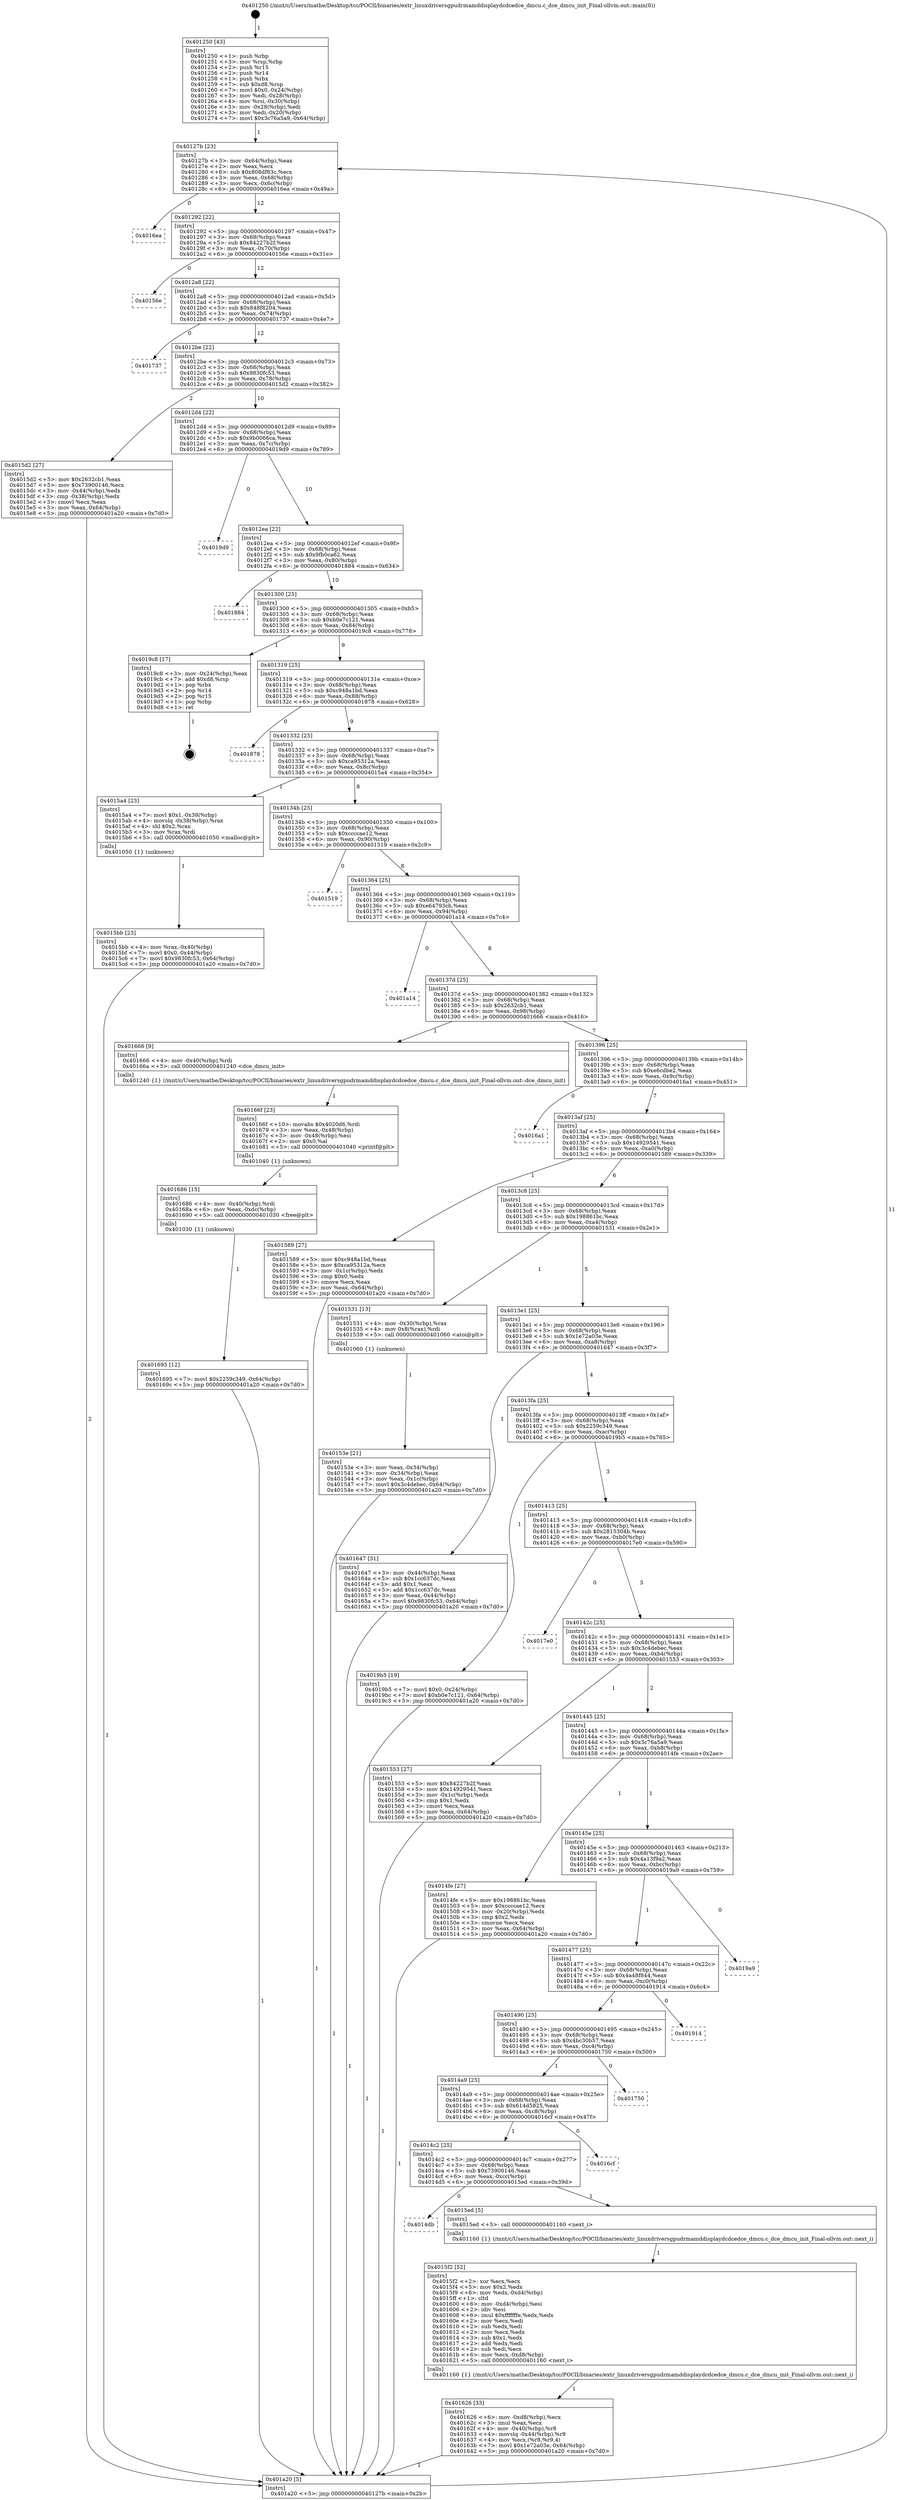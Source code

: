 digraph "0x401250" {
  label = "0x401250 (/mnt/c/Users/mathe/Desktop/tcc/POCII/binaries/extr_linuxdriversgpudrmamddisplaydcdcedce_dmcu.c_dce_dmcu_init_Final-ollvm.out::main(0))"
  labelloc = "t"
  node[shape=record]

  Entry [label="",width=0.3,height=0.3,shape=circle,fillcolor=black,style=filled]
  "0x40127b" [label="{
     0x40127b [23]\l
     | [instrs]\l
     &nbsp;&nbsp;0x40127b \<+3\>: mov -0x64(%rbp),%eax\l
     &nbsp;&nbsp;0x40127e \<+2\>: mov %eax,%ecx\l
     &nbsp;&nbsp;0x401280 \<+6\>: sub $0x808df83c,%ecx\l
     &nbsp;&nbsp;0x401286 \<+3\>: mov %eax,-0x68(%rbp)\l
     &nbsp;&nbsp;0x401289 \<+3\>: mov %ecx,-0x6c(%rbp)\l
     &nbsp;&nbsp;0x40128c \<+6\>: je 00000000004016ea \<main+0x49a\>\l
  }"]
  "0x4016ea" [label="{
     0x4016ea\l
  }", style=dashed]
  "0x401292" [label="{
     0x401292 [22]\l
     | [instrs]\l
     &nbsp;&nbsp;0x401292 \<+5\>: jmp 0000000000401297 \<main+0x47\>\l
     &nbsp;&nbsp;0x401297 \<+3\>: mov -0x68(%rbp),%eax\l
     &nbsp;&nbsp;0x40129a \<+5\>: sub $0x84227b2f,%eax\l
     &nbsp;&nbsp;0x40129f \<+3\>: mov %eax,-0x70(%rbp)\l
     &nbsp;&nbsp;0x4012a2 \<+6\>: je 000000000040156e \<main+0x31e\>\l
  }"]
  Exit [label="",width=0.3,height=0.3,shape=circle,fillcolor=black,style=filled,peripheries=2]
  "0x40156e" [label="{
     0x40156e\l
  }", style=dashed]
  "0x4012a8" [label="{
     0x4012a8 [22]\l
     | [instrs]\l
     &nbsp;&nbsp;0x4012a8 \<+5\>: jmp 00000000004012ad \<main+0x5d\>\l
     &nbsp;&nbsp;0x4012ad \<+3\>: mov -0x68(%rbp),%eax\l
     &nbsp;&nbsp;0x4012b0 \<+5\>: sub $0x848f8204,%eax\l
     &nbsp;&nbsp;0x4012b5 \<+3\>: mov %eax,-0x74(%rbp)\l
     &nbsp;&nbsp;0x4012b8 \<+6\>: je 0000000000401737 \<main+0x4e7\>\l
  }"]
  "0x401695" [label="{
     0x401695 [12]\l
     | [instrs]\l
     &nbsp;&nbsp;0x401695 \<+7\>: movl $0x2259c349,-0x64(%rbp)\l
     &nbsp;&nbsp;0x40169c \<+5\>: jmp 0000000000401a20 \<main+0x7d0\>\l
  }"]
  "0x401737" [label="{
     0x401737\l
  }", style=dashed]
  "0x4012be" [label="{
     0x4012be [22]\l
     | [instrs]\l
     &nbsp;&nbsp;0x4012be \<+5\>: jmp 00000000004012c3 \<main+0x73\>\l
     &nbsp;&nbsp;0x4012c3 \<+3\>: mov -0x68(%rbp),%eax\l
     &nbsp;&nbsp;0x4012c6 \<+5\>: sub $0x9830fc53,%eax\l
     &nbsp;&nbsp;0x4012cb \<+3\>: mov %eax,-0x78(%rbp)\l
     &nbsp;&nbsp;0x4012ce \<+6\>: je 00000000004015d2 \<main+0x382\>\l
  }"]
  "0x401686" [label="{
     0x401686 [15]\l
     | [instrs]\l
     &nbsp;&nbsp;0x401686 \<+4\>: mov -0x40(%rbp),%rdi\l
     &nbsp;&nbsp;0x40168a \<+6\>: mov %eax,-0xdc(%rbp)\l
     &nbsp;&nbsp;0x401690 \<+5\>: call 0000000000401030 \<free@plt\>\l
     | [calls]\l
     &nbsp;&nbsp;0x401030 \{1\} (unknown)\l
  }"]
  "0x4015d2" [label="{
     0x4015d2 [27]\l
     | [instrs]\l
     &nbsp;&nbsp;0x4015d2 \<+5\>: mov $0x2632cb1,%eax\l
     &nbsp;&nbsp;0x4015d7 \<+5\>: mov $0x73900146,%ecx\l
     &nbsp;&nbsp;0x4015dc \<+3\>: mov -0x44(%rbp),%edx\l
     &nbsp;&nbsp;0x4015df \<+3\>: cmp -0x38(%rbp),%edx\l
     &nbsp;&nbsp;0x4015e2 \<+3\>: cmovl %ecx,%eax\l
     &nbsp;&nbsp;0x4015e5 \<+3\>: mov %eax,-0x64(%rbp)\l
     &nbsp;&nbsp;0x4015e8 \<+5\>: jmp 0000000000401a20 \<main+0x7d0\>\l
  }"]
  "0x4012d4" [label="{
     0x4012d4 [22]\l
     | [instrs]\l
     &nbsp;&nbsp;0x4012d4 \<+5\>: jmp 00000000004012d9 \<main+0x89\>\l
     &nbsp;&nbsp;0x4012d9 \<+3\>: mov -0x68(%rbp),%eax\l
     &nbsp;&nbsp;0x4012dc \<+5\>: sub $0x9b0066ca,%eax\l
     &nbsp;&nbsp;0x4012e1 \<+3\>: mov %eax,-0x7c(%rbp)\l
     &nbsp;&nbsp;0x4012e4 \<+6\>: je 00000000004019d9 \<main+0x789\>\l
  }"]
  "0x40166f" [label="{
     0x40166f [23]\l
     | [instrs]\l
     &nbsp;&nbsp;0x40166f \<+10\>: movabs $0x4020d6,%rdi\l
     &nbsp;&nbsp;0x401679 \<+3\>: mov %eax,-0x48(%rbp)\l
     &nbsp;&nbsp;0x40167c \<+3\>: mov -0x48(%rbp),%esi\l
     &nbsp;&nbsp;0x40167f \<+2\>: mov $0x0,%al\l
     &nbsp;&nbsp;0x401681 \<+5\>: call 0000000000401040 \<printf@plt\>\l
     | [calls]\l
     &nbsp;&nbsp;0x401040 \{1\} (unknown)\l
  }"]
  "0x4019d9" [label="{
     0x4019d9\l
  }", style=dashed]
  "0x4012ea" [label="{
     0x4012ea [22]\l
     | [instrs]\l
     &nbsp;&nbsp;0x4012ea \<+5\>: jmp 00000000004012ef \<main+0x9f\>\l
     &nbsp;&nbsp;0x4012ef \<+3\>: mov -0x68(%rbp),%eax\l
     &nbsp;&nbsp;0x4012f2 \<+5\>: sub $0x9fb0ca62,%eax\l
     &nbsp;&nbsp;0x4012f7 \<+3\>: mov %eax,-0x80(%rbp)\l
     &nbsp;&nbsp;0x4012fa \<+6\>: je 0000000000401884 \<main+0x634\>\l
  }"]
  "0x401626" [label="{
     0x401626 [33]\l
     | [instrs]\l
     &nbsp;&nbsp;0x401626 \<+6\>: mov -0xd8(%rbp),%ecx\l
     &nbsp;&nbsp;0x40162c \<+3\>: imul %eax,%ecx\l
     &nbsp;&nbsp;0x40162f \<+4\>: mov -0x40(%rbp),%r8\l
     &nbsp;&nbsp;0x401633 \<+4\>: movslq -0x44(%rbp),%r9\l
     &nbsp;&nbsp;0x401637 \<+4\>: mov %ecx,(%r8,%r9,4)\l
     &nbsp;&nbsp;0x40163b \<+7\>: movl $0x1e72a03e,-0x64(%rbp)\l
     &nbsp;&nbsp;0x401642 \<+5\>: jmp 0000000000401a20 \<main+0x7d0\>\l
  }"]
  "0x401884" [label="{
     0x401884\l
  }", style=dashed]
  "0x401300" [label="{
     0x401300 [25]\l
     | [instrs]\l
     &nbsp;&nbsp;0x401300 \<+5\>: jmp 0000000000401305 \<main+0xb5\>\l
     &nbsp;&nbsp;0x401305 \<+3\>: mov -0x68(%rbp),%eax\l
     &nbsp;&nbsp;0x401308 \<+5\>: sub $0xb0e7c121,%eax\l
     &nbsp;&nbsp;0x40130d \<+6\>: mov %eax,-0x84(%rbp)\l
     &nbsp;&nbsp;0x401313 \<+6\>: je 00000000004019c8 \<main+0x778\>\l
  }"]
  "0x4015f2" [label="{
     0x4015f2 [52]\l
     | [instrs]\l
     &nbsp;&nbsp;0x4015f2 \<+2\>: xor %ecx,%ecx\l
     &nbsp;&nbsp;0x4015f4 \<+5\>: mov $0x2,%edx\l
     &nbsp;&nbsp;0x4015f9 \<+6\>: mov %edx,-0xd4(%rbp)\l
     &nbsp;&nbsp;0x4015ff \<+1\>: cltd\l
     &nbsp;&nbsp;0x401600 \<+6\>: mov -0xd4(%rbp),%esi\l
     &nbsp;&nbsp;0x401606 \<+2\>: idiv %esi\l
     &nbsp;&nbsp;0x401608 \<+6\>: imul $0xfffffffe,%edx,%edx\l
     &nbsp;&nbsp;0x40160e \<+2\>: mov %ecx,%edi\l
     &nbsp;&nbsp;0x401610 \<+2\>: sub %edx,%edi\l
     &nbsp;&nbsp;0x401612 \<+2\>: mov %ecx,%edx\l
     &nbsp;&nbsp;0x401614 \<+3\>: sub $0x1,%edx\l
     &nbsp;&nbsp;0x401617 \<+2\>: add %edx,%edi\l
     &nbsp;&nbsp;0x401619 \<+2\>: sub %edi,%ecx\l
     &nbsp;&nbsp;0x40161b \<+6\>: mov %ecx,-0xd8(%rbp)\l
     &nbsp;&nbsp;0x401621 \<+5\>: call 0000000000401160 \<next_i\>\l
     | [calls]\l
     &nbsp;&nbsp;0x401160 \{1\} (/mnt/c/Users/mathe/Desktop/tcc/POCII/binaries/extr_linuxdriversgpudrmamddisplaydcdcedce_dmcu.c_dce_dmcu_init_Final-ollvm.out::next_i)\l
  }"]
  "0x4019c8" [label="{
     0x4019c8 [17]\l
     | [instrs]\l
     &nbsp;&nbsp;0x4019c8 \<+3\>: mov -0x24(%rbp),%eax\l
     &nbsp;&nbsp;0x4019cb \<+7\>: add $0xd8,%rsp\l
     &nbsp;&nbsp;0x4019d2 \<+1\>: pop %rbx\l
     &nbsp;&nbsp;0x4019d3 \<+2\>: pop %r14\l
     &nbsp;&nbsp;0x4019d5 \<+2\>: pop %r15\l
     &nbsp;&nbsp;0x4019d7 \<+1\>: pop %rbp\l
     &nbsp;&nbsp;0x4019d8 \<+1\>: ret\l
  }"]
  "0x401319" [label="{
     0x401319 [25]\l
     | [instrs]\l
     &nbsp;&nbsp;0x401319 \<+5\>: jmp 000000000040131e \<main+0xce\>\l
     &nbsp;&nbsp;0x40131e \<+3\>: mov -0x68(%rbp),%eax\l
     &nbsp;&nbsp;0x401321 \<+5\>: sub $0xc948a1bd,%eax\l
     &nbsp;&nbsp;0x401326 \<+6\>: mov %eax,-0x88(%rbp)\l
     &nbsp;&nbsp;0x40132c \<+6\>: je 0000000000401878 \<main+0x628\>\l
  }"]
  "0x4014db" [label="{
     0x4014db\l
  }", style=dashed]
  "0x401878" [label="{
     0x401878\l
  }", style=dashed]
  "0x401332" [label="{
     0x401332 [25]\l
     | [instrs]\l
     &nbsp;&nbsp;0x401332 \<+5\>: jmp 0000000000401337 \<main+0xe7\>\l
     &nbsp;&nbsp;0x401337 \<+3\>: mov -0x68(%rbp),%eax\l
     &nbsp;&nbsp;0x40133a \<+5\>: sub $0xca95312a,%eax\l
     &nbsp;&nbsp;0x40133f \<+6\>: mov %eax,-0x8c(%rbp)\l
     &nbsp;&nbsp;0x401345 \<+6\>: je 00000000004015a4 \<main+0x354\>\l
  }"]
  "0x4015ed" [label="{
     0x4015ed [5]\l
     | [instrs]\l
     &nbsp;&nbsp;0x4015ed \<+5\>: call 0000000000401160 \<next_i\>\l
     | [calls]\l
     &nbsp;&nbsp;0x401160 \{1\} (/mnt/c/Users/mathe/Desktop/tcc/POCII/binaries/extr_linuxdriversgpudrmamddisplaydcdcedce_dmcu.c_dce_dmcu_init_Final-ollvm.out::next_i)\l
  }"]
  "0x4015a4" [label="{
     0x4015a4 [23]\l
     | [instrs]\l
     &nbsp;&nbsp;0x4015a4 \<+7\>: movl $0x1,-0x38(%rbp)\l
     &nbsp;&nbsp;0x4015ab \<+4\>: movslq -0x38(%rbp),%rax\l
     &nbsp;&nbsp;0x4015af \<+4\>: shl $0x2,%rax\l
     &nbsp;&nbsp;0x4015b3 \<+3\>: mov %rax,%rdi\l
     &nbsp;&nbsp;0x4015b6 \<+5\>: call 0000000000401050 \<malloc@plt\>\l
     | [calls]\l
     &nbsp;&nbsp;0x401050 \{1\} (unknown)\l
  }"]
  "0x40134b" [label="{
     0x40134b [25]\l
     | [instrs]\l
     &nbsp;&nbsp;0x40134b \<+5\>: jmp 0000000000401350 \<main+0x100\>\l
     &nbsp;&nbsp;0x401350 \<+3\>: mov -0x68(%rbp),%eax\l
     &nbsp;&nbsp;0x401353 \<+5\>: sub $0xccccae12,%eax\l
     &nbsp;&nbsp;0x401358 \<+6\>: mov %eax,-0x90(%rbp)\l
     &nbsp;&nbsp;0x40135e \<+6\>: je 0000000000401519 \<main+0x2c9\>\l
  }"]
  "0x4014c2" [label="{
     0x4014c2 [25]\l
     | [instrs]\l
     &nbsp;&nbsp;0x4014c2 \<+5\>: jmp 00000000004014c7 \<main+0x277\>\l
     &nbsp;&nbsp;0x4014c7 \<+3\>: mov -0x68(%rbp),%eax\l
     &nbsp;&nbsp;0x4014ca \<+5\>: sub $0x73900146,%eax\l
     &nbsp;&nbsp;0x4014cf \<+6\>: mov %eax,-0xcc(%rbp)\l
     &nbsp;&nbsp;0x4014d5 \<+6\>: je 00000000004015ed \<main+0x39d\>\l
  }"]
  "0x401519" [label="{
     0x401519\l
  }", style=dashed]
  "0x401364" [label="{
     0x401364 [25]\l
     | [instrs]\l
     &nbsp;&nbsp;0x401364 \<+5\>: jmp 0000000000401369 \<main+0x119\>\l
     &nbsp;&nbsp;0x401369 \<+3\>: mov -0x68(%rbp),%eax\l
     &nbsp;&nbsp;0x40136c \<+5\>: sub $0xe64793cb,%eax\l
     &nbsp;&nbsp;0x401371 \<+6\>: mov %eax,-0x94(%rbp)\l
     &nbsp;&nbsp;0x401377 \<+6\>: je 0000000000401a14 \<main+0x7c4\>\l
  }"]
  "0x4016cf" [label="{
     0x4016cf\l
  }", style=dashed]
  "0x401a14" [label="{
     0x401a14\l
  }", style=dashed]
  "0x40137d" [label="{
     0x40137d [25]\l
     | [instrs]\l
     &nbsp;&nbsp;0x40137d \<+5\>: jmp 0000000000401382 \<main+0x132\>\l
     &nbsp;&nbsp;0x401382 \<+3\>: mov -0x68(%rbp),%eax\l
     &nbsp;&nbsp;0x401385 \<+5\>: sub $0x2632cb1,%eax\l
     &nbsp;&nbsp;0x40138a \<+6\>: mov %eax,-0x98(%rbp)\l
     &nbsp;&nbsp;0x401390 \<+6\>: je 0000000000401666 \<main+0x416\>\l
  }"]
  "0x4014a9" [label="{
     0x4014a9 [25]\l
     | [instrs]\l
     &nbsp;&nbsp;0x4014a9 \<+5\>: jmp 00000000004014ae \<main+0x25e\>\l
     &nbsp;&nbsp;0x4014ae \<+3\>: mov -0x68(%rbp),%eax\l
     &nbsp;&nbsp;0x4014b1 \<+5\>: sub $0x614d5825,%eax\l
     &nbsp;&nbsp;0x4014b6 \<+6\>: mov %eax,-0xc8(%rbp)\l
     &nbsp;&nbsp;0x4014bc \<+6\>: je 00000000004016cf \<main+0x47f\>\l
  }"]
  "0x401666" [label="{
     0x401666 [9]\l
     | [instrs]\l
     &nbsp;&nbsp;0x401666 \<+4\>: mov -0x40(%rbp),%rdi\l
     &nbsp;&nbsp;0x40166a \<+5\>: call 0000000000401240 \<dce_dmcu_init\>\l
     | [calls]\l
     &nbsp;&nbsp;0x401240 \{1\} (/mnt/c/Users/mathe/Desktop/tcc/POCII/binaries/extr_linuxdriversgpudrmamddisplaydcdcedce_dmcu.c_dce_dmcu_init_Final-ollvm.out::dce_dmcu_init)\l
  }"]
  "0x401396" [label="{
     0x401396 [25]\l
     | [instrs]\l
     &nbsp;&nbsp;0x401396 \<+5\>: jmp 000000000040139b \<main+0x14b\>\l
     &nbsp;&nbsp;0x40139b \<+3\>: mov -0x68(%rbp),%eax\l
     &nbsp;&nbsp;0x40139e \<+5\>: sub $0xe6cdbe2,%eax\l
     &nbsp;&nbsp;0x4013a3 \<+6\>: mov %eax,-0x9c(%rbp)\l
     &nbsp;&nbsp;0x4013a9 \<+6\>: je 00000000004016a1 \<main+0x451\>\l
  }"]
  "0x401750" [label="{
     0x401750\l
  }", style=dashed]
  "0x4016a1" [label="{
     0x4016a1\l
  }", style=dashed]
  "0x4013af" [label="{
     0x4013af [25]\l
     | [instrs]\l
     &nbsp;&nbsp;0x4013af \<+5\>: jmp 00000000004013b4 \<main+0x164\>\l
     &nbsp;&nbsp;0x4013b4 \<+3\>: mov -0x68(%rbp),%eax\l
     &nbsp;&nbsp;0x4013b7 \<+5\>: sub $0x14929541,%eax\l
     &nbsp;&nbsp;0x4013bc \<+6\>: mov %eax,-0xa0(%rbp)\l
     &nbsp;&nbsp;0x4013c2 \<+6\>: je 0000000000401589 \<main+0x339\>\l
  }"]
  "0x401490" [label="{
     0x401490 [25]\l
     | [instrs]\l
     &nbsp;&nbsp;0x401490 \<+5\>: jmp 0000000000401495 \<main+0x245\>\l
     &nbsp;&nbsp;0x401495 \<+3\>: mov -0x68(%rbp),%eax\l
     &nbsp;&nbsp;0x401498 \<+5\>: sub $0x4bc30b57,%eax\l
     &nbsp;&nbsp;0x40149d \<+6\>: mov %eax,-0xc4(%rbp)\l
     &nbsp;&nbsp;0x4014a3 \<+6\>: je 0000000000401750 \<main+0x500\>\l
  }"]
  "0x401589" [label="{
     0x401589 [27]\l
     | [instrs]\l
     &nbsp;&nbsp;0x401589 \<+5\>: mov $0xc948a1bd,%eax\l
     &nbsp;&nbsp;0x40158e \<+5\>: mov $0xca95312a,%ecx\l
     &nbsp;&nbsp;0x401593 \<+3\>: mov -0x1c(%rbp),%edx\l
     &nbsp;&nbsp;0x401596 \<+3\>: cmp $0x0,%edx\l
     &nbsp;&nbsp;0x401599 \<+3\>: cmove %ecx,%eax\l
     &nbsp;&nbsp;0x40159c \<+3\>: mov %eax,-0x64(%rbp)\l
     &nbsp;&nbsp;0x40159f \<+5\>: jmp 0000000000401a20 \<main+0x7d0\>\l
  }"]
  "0x4013c8" [label="{
     0x4013c8 [25]\l
     | [instrs]\l
     &nbsp;&nbsp;0x4013c8 \<+5\>: jmp 00000000004013cd \<main+0x17d\>\l
     &nbsp;&nbsp;0x4013cd \<+3\>: mov -0x68(%rbp),%eax\l
     &nbsp;&nbsp;0x4013d0 \<+5\>: sub $0x198861bc,%eax\l
     &nbsp;&nbsp;0x4013d5 \<+6\>: mov %eax,-0xa4(%rbp)\l
     &nbsp;&nbsp;0x4013db \<+6\>: je 0000000000401531 \<main+0x2e1\>\l
  }"]
  "0x401914" [label="{
     0x401914\l
  }", style=dashed]
  "0x401531" [label="{
     0x401531 [13]\l
     | [instrs]\l
     &nbsp;&nbsp;0x401531 \<+4\>: mov -0x30(%rbp),%rax\l
     &nbsp;&nbsp;0x401535 \<+4\>: mov 0x8(%rax),%rdi\l
     &nbsp;&nbsp;0x401539 \<+5\>: call 0000000000401060 \<atoi@plt\>\l
     | [calls]\l
     &nbsp;&nbsp;0x401060 \{1\} (unknown)\l
  }"]
  "0x4013e1" [label="{
     0x4013e1 [25]\l
     | [instrs]\l
     &nbsp;&nbsp;0x4013e1 \<+5\>: jmp 00000000004013e6 \<main+0x196\>\l
     &nbsp;&nbsp;0x4013e6 \<+3\>: mov -0x68(%rbp),%eax\l
     &nbsp;&nbsp;0x4013e9 \<+5\>: sub $0x1e72a03e,%eax\l
     &nbsp;&nbsp;0x4013ee \<+6\>: mov %eax,-0xa8(%rbp)\l
     &nbsp;&nbsp;0x4013f4 \<+6\>: je 0000000000401647 \<main+0x3f7\>\l
  }"]
  "0x401477" [label="{
     0x401477 [25]\l
     | [instrs]\l
     &nbsp;&nbsp;0x401477 \<+5\>: jmp 000000000040147c \<main+0x22c\>\l
     &nbsp;&nbsp;0x40147c \<+3\>: mov -0x68(%rbp),%eax\l
     &nbsp;&nbsp;0x40147f \<+5\>: sub $0x4a48f844,%eax\l
     &nbsp;&nbsp;0x401484 \<+6\>: mov %eax,-0xc0(%rbp)\l
     &nbsp;&nbsp;0x40148a \<+6\>: je 0000000000401914 \<main+0x6c4\>\l
  }"]
  "0x401647" [label="{
     0x401647 [31]\l
     | [instrs]\l
     &nbsp;&nbsp;0x401647 \<+3\>: mov -0x44(%rbp),%eax\l
     &nbsp;&nbsp;0x40164a \<+5\>: sub $0x1cc637dc,%eax\l
     &nbsp;&nbsp;0x40164f \<+3\>: add $0x1,%eax\l
     &nbsp;&nbsp;0x401652 \<+5\>: add $0x1cc637dc,%eax\l
     &nbsp;&nbsp;0x401657 \<+3\>: mov %eax,-0x44(%rbp)\l
     &nbsp;&nbsp;0x40165a \<+7\>: movl $0x9830fc53,-0x64(%rbp)\l
     &nbsp;&nbsp;0x401661 \<+5\>: jmp 0000000000401a20 \<main+0x7d0\>\l
  }"]
  "0x4013fa" [label="{
     0x4013fa [25]\l
     | [instrs]\l
     &nbsp;&nbsp;0x4013fa \<+5\>: jmp 00000000004013ff \<main+0x1af\>\l
     &nbsp;&nbsp;0x4013ff \<+3\>: mov -0x68(%rbp),%eax\l
     &nbsp;&nbsp;0x401402 \<+5\>: sub $0x2259c349,%eax\l
     &nbsp;&nbsp;0x401407 \<+6\>: mov %eax,-0xac(%rbp)\l
     &nbsp;&nbsp;0x40140d \<+6\>: je 00000000004019b5 \<main+0x765\>\l
  }"]
  "0x4019a9" [label="{
     0x4019a9\l
  }", style=dashed]
  "0x4019b5" [label="{
     0x4019b5 [19]\l
     | [instrs]\l
     &nbsp;&nbsp;0x4019b5 \<+7\>: movl $0x0,-0x24(%rbp)\l
     &nbsp;&nbsp;0x4019bc \<+7\>: movl $0xb0e7c121,-0x64(%rbp)\l
     &nbsp;&nbsp;0x4019c3 \<+5\>: jmp 0000000000401a20 \<main+0x7d0\>\l
  }"]
  "0x401413" [label="{
     0x401413 [25]\l
     | [instrs]\l
     &nbsp;&nbsp;0x401413 \<+5\>: jmp 0000000000401418 \<main+0x1c8\>\l
     &nbsp;&nbsp;0x401418 \<+3\>: mov -0x68(%rbp),%eax\l
     &nbsp;&nbsp;0x40141b \<+5\>: sub $0x2815304b,%eax\l
     &nbsp;&nbsp;0x401420 \<+6\>: mov %eax,-0xb0(%rbp)\l
     &nbsp;&nbsp;0x401426 \<+6\>: je 00000000004017e0 \<main+0x590\>\l
  }"]
  "0x4015bb" [label="{
     0x4015bb [23]\l
     | [instrs]\l
     &nbsp;&nbsp;0x4015bb \<+4\>: mov %rax,-0x40(%rbp)\l
     &nbsp;&nbsp;0x4015bf \<+7\>: movl $0x0,-0x44(%rbp)\l
     &nbsp;&nbsp;0x4015c6 \<+7\>: movl $0x9830fc53,-0x64(%rbp)\l
     &nbsp;&nbsp;0x4015cd \<+5\>: jmp 0000000000401a20 \<main+0x7d0\>\l
  }"]
  "0x4017e0" [label="{
     0x4017e0\l
  }", style=dashed]
  "0x40142c" [label="{
     0x40142c [25]\l
     | [instrs]\l
     &nbsp;&nbsp;0x40142c \<+5\>: jmp 0000000000401431 \<main+0x1e1\>\l
     &nbsp;&nbsp;0x401431 \<+3\>: mov -0x68(%rbp),%eax\l
     &nbsp;&nbsp;0x401434 \<+5\>: sub $0x3c4debec,%eax\l
     &nbsp;&nbsp;0x401439 \<+6\>: mov %eax,-0xb4(%rbp)\l
     &nbsp;&nbsp;0x40143f \<+6\>: je 0000000000401553 \<main+0x303\>\l
  }"]
  "0x40153e" [label="{
     0x40153e [21]\l
     | [instrs]\l
     &nbsp;&nbsp;0x40153e \<+3\>: mov %eax,-0x34(%rbp)\l
     &nbsp;&nbsp;0x401541 \<+3\>: mov -0x34(%rbp),%eax\l
     &nbsp;&nbsp;0x401544 \<+3\>: mov %eax,-0x1c(%rbp)\l
     &nbsp;&nbsp;0x401547 \<+7\>: movl $0x3c4debec,-0x64(%rbp)\l
     &nbsp;&nbsp;0x40154e \<+5\>: jmp 0000000000401a20 \<main+0x7d0\>\l
  }"]
  "0x401553" [label="{
     0x401553 [27]\l
     | [instrs]\l
     &nbsp;&nbsp;0x401553 \<+5\>: mov $0x84227b2f,%eax\l
     &nbsp;&nbsp;0x401558 \<+5\>: mov $0x14929541,%ecx\l
     &nbsp;&nbsp;0x40155d \<+3\>: mov -0x1c(%rbp),%edx\l
     &nbsp;&nbsp;0x401560 \<+3\>: cmp $0x1,%edx\l
     &nbsp;&nbsp;0x401563 \<+3\>: cmovl %ecx,%eax\l
     &nbsp;&nbsp;0x401566 \<+3\>: mov %eax,-0x64(%rbp)\l
     &nbsp;&nbsp;0x401569 \<+5\>: jmp 0000000000401a20 \<main+0x7d0\>\l
  }"]
  "0x401445" [label="{
     0x401445 [25]\l
     | [instrs]\l
     &nbsp;&nbsp;0x401445 \<+5\>: jmp 000000000040144a \<main+0x1fa\>\l
     &nbsp;&nbsp;0x40144a \<+3\>: mov -0x68(%rbp),%eax\l
     &nbsp;&nbsp;0x40144d \<+5\>: sub $0x3c76a5a9,%eax\l
     &nbsp;&nbsp;0x401452 \<+6\>: mov %eax,-0xb8(%rbp)\l
     &nbsp;&nbsp;0x401458 \<+6\>: je 00000000004014fe \<main+0x2ae\>\l
  }"]
  "0x401250" [label="{
     0x401250 [43]\l
     | [instrs]\l
     &nbsp;&nbsp;0x401250 \<+1\>: push %rbp\l
     &nbsp;&nbsp;0x401251 \<+3\>: mov %rsp,%rbp\l
     &nbsp;&nbsp;0x401254 \<+2\>: push %r15\l
     &nbsp;&nbsp;0x401256 \<+2\>: push %r14\l
     &nbsp;&nbsp;0x401258 \<+1\>: push %rbx\l
     &nbsp;&nbsp;0x401259 \<+7\>: sub $0xd8,%rsp\l
     &nbsp;&nbsp;0x401260 \<+7\>: movl $0x0,-0x24(%rbp)\l
     &nbsp;&nbsp;0x401267 \<+3\>: mov %edi,-0x28(%rbp)\l
     &nbsp;&nbsp;0x40126a \<+4\>: mov %rsi,-0x30(%rbp)\l
     &nbsp;&nbsp;0x40126e \<+3\>: mov -0x28(%rbp),%edi\l
     &nbsp;&nbsp;0x401271 \<+3\>: mov %edi,-0x20(%rbp)\l
     &nbsp;&nbsp;0x401274 \<+7\>: movl $0x3c76a5a9,-0x64(%rbp)\l
  }"]
  "0x4014fe" [label="{
     0x4014fe [27]\l
     | [instrs]\l
     &nbsp;&nbsp;0x4014fe \<+5\>: mov $0x198861bc,%eax\l
     &nbsp;&nbsp;0x401503 \<+5\>: mov $0xccccae12,%ecx\l
     &nbsp;&nbsp;0x401508 \<+3\>: mov -0x20(%rbp),%edx\l
     &nbsp;&nbsp;0x40150b \<+3\>: cmp $0x2,%edx\l
     &nbsp;&nbsp;0x40150e \<+3\>: cmovne %ecx,%eax\l
     &nbsp;&nbsp;0x401511 \<+3\>: mov %eax,-0x64(%rbp)\l
     &nbsp;&nbsp;0x401514 \<+5\>: jmp 0000000000401a20 \<main+0x7d0\>\l
  }"]
  "0x40145e" [label="{
     0x40145e [25]\l
     | [instrs]\l
     &nbsp;&nbsp;0x40145e \<+5\>: jmp 0000000000401463 \<main+0x213\>\l
     &nbsp;&nbsp;0x401463 \<+3\>: mov -0x68(%rbp),%eax\l
     &nbsp;&nbsp;0x401466 \<+5\>: sub $0x4a13f9a2,%eax\l
     &nbsp;&nbsp;0x40146b \<+6\>: mov %eax,-0xbc(%rbp)\l
     &nbsp;&nbsp;0x401471 \<+6\>: je 00000000004019a9 \<main+0x759\>\l
  }"]
  "0x401a20" [label="{
     0x401a20 [5]\l
     | [instrs]\l
     &nbsp;&nbsp;0x401a20 \<+5\>: jmp 000000000040127b \<main+0x2b\>\l
  }"]
  Entry -> "0x401250" [label=" 1"]
  "0x40127b" -> "0x4016ea" [label=" 0"]
  "0x40127b" -> "0x401292" [label=" 12"]
  "0x4019c8" -> Exit [label=" 1"]
  "0x401292" -> "0x40156e" [label=" 0"]
  "0x401292" -> "0x4012a8" [label=" 12"]
  "0x4019b5" -> "0x401a20" [label=" 1"]
  "0x4012a8" -> "0x401737" [label=" 0"]
  "0x4012a8" -> "0x4012be" [label=" 12"]
  "0x401695" -> "0x401a20" [label=" 1"]
  "0x4012be" -> "0x4015d2" [label=" 2"]
  "0x4012be" -> "0x4012d4" [label=" 10"]
  "0x401686" -> "0x401695" [label=" 1"]
  "0x4012d4" -> "0x4019d9" [label=" 0"]
  "0x4012d4" -> "0x4012ea" [label=" 10"]
  "0x40166f" -> "0x401686" [label=" 1"]
  "0x4012ea" -> "0x401884" [label=" 0"]
  "0x4012ea" -> "0x401300" [label=" 10"]
  "0x401666" -> "0x40166f" [label=" 1"]
  "0x401300" -> "0x4019c8" [label=" 1"]
  "0x401300" -> "0x401319" [label=" 9"]
  "0x401647" -> "0x401a20" [label=" 1"]
  "0x401319" -> "0x401878" [label=" 0"]
  "0x401319" -> "0x401332" [label=" 9"]
  "0x401626" -> "0x401a20" [label=" 1"]
  "0x401332" -> "0x4015a4" [label=" 1"]
  "0x401332" -> "0x40134b" [label=" 8"]
  "0x4015f2" -> "0x401626" [label=" 1"]
  "0x40134b" -> "0x401519" [label=" 0"]
  "0x40134b" -> "0x401364" [label=" 8"]
  "0x4014c2" -> "0x4014db" [label=" 0"]
  "0x401364" -> "0x401a14" [label=" 0"]
  "0x401364" -> "0x40137d" [label=" 8"]
  "0x4014c2" -> "0x4015ed" [label=" 1"]
  "0x40137d" -> "0x401666" [label=" 1"]
  "0x40137d" -> "0x401396" [label=" 7"]
  "0x4014a9" -> "0x4014c2" [label=" 1"]
  "0x401396" -> "0x4016a1" [label=" 0"]
  "0x401396" -> "0x4013af" [label=" 7"]
  "0x4014a9" -> "0x4016cf" [label=" 0"]
  "0x4013af" -> "0x401589" [label=" 1"]
  "0x4013af" -> "0x4013c8" [label=" 6"]
  "0x401490" -> "0x4014a9" [label=" 1"]
  "0x4013c8" -> "0x401531" [label=" 1"]
  "0x4013c8" -> "0x4013e1" [label=" 5"]
  "0x401490" -> "0x401750" [label=" 0"]
  "0x4013e1" -> "0x401647" [label=" 1"]
  "0x4013e1" -> "0x4013fa" [label=" 4"]
  "0x401477" -> "0x401490" [label=" 1"]
  "0x4013fa" -> "0x4019b5" [label=" 1"]
  "0x4013fa" -> "0x401413" [label=" 3"]
  "0x401477" -> "0x401914" [label=" 0"]
  "0x401413" -> "0x4017e0" [label=" 0"]
  "0x401413" -> "0x40142c" [label=" 3"]
  "0x40145e" -> "0x401477" [label=" 1"]
  "0x40142c" -> "0x401553" [label=" 1"]
  "0x40142c" -> "0x401445" [label=" 2"]
  "0x40145e" -> "0x4019a9" [label=" 0"]
  "0x401445" -> "0x4014fe" [label=" 1"]
  "0x401445" -> "0x40145e" [label=" 1"]
  "0x4014fe" -> "0x401a20" [label=" 1"]
  "0x401250" -> "0x40127b" [label=" 1"]
  "0x401a20" -> "0x40127b" [label=" 11"]
  "0x401531" -> "0x40153e" [label=" 1"]
  "0x40153e" -> "0x401a20" [label=" 1"]
  "0x401553" -> "0x401a20" [label=" 1"]
  "0x401589" -> "0x401a20" [label=" 1"]
  "0x4015a4" -> "0x4015bb" [label=" 1"]
  "0x4015bb" -> "0x401a20" [label=" 1"]
  "0x4015d2" -> "0x401a20" [label=" 2"]
  "0x4015ed" -> "0x4015f2" [label=" 1"]
}
